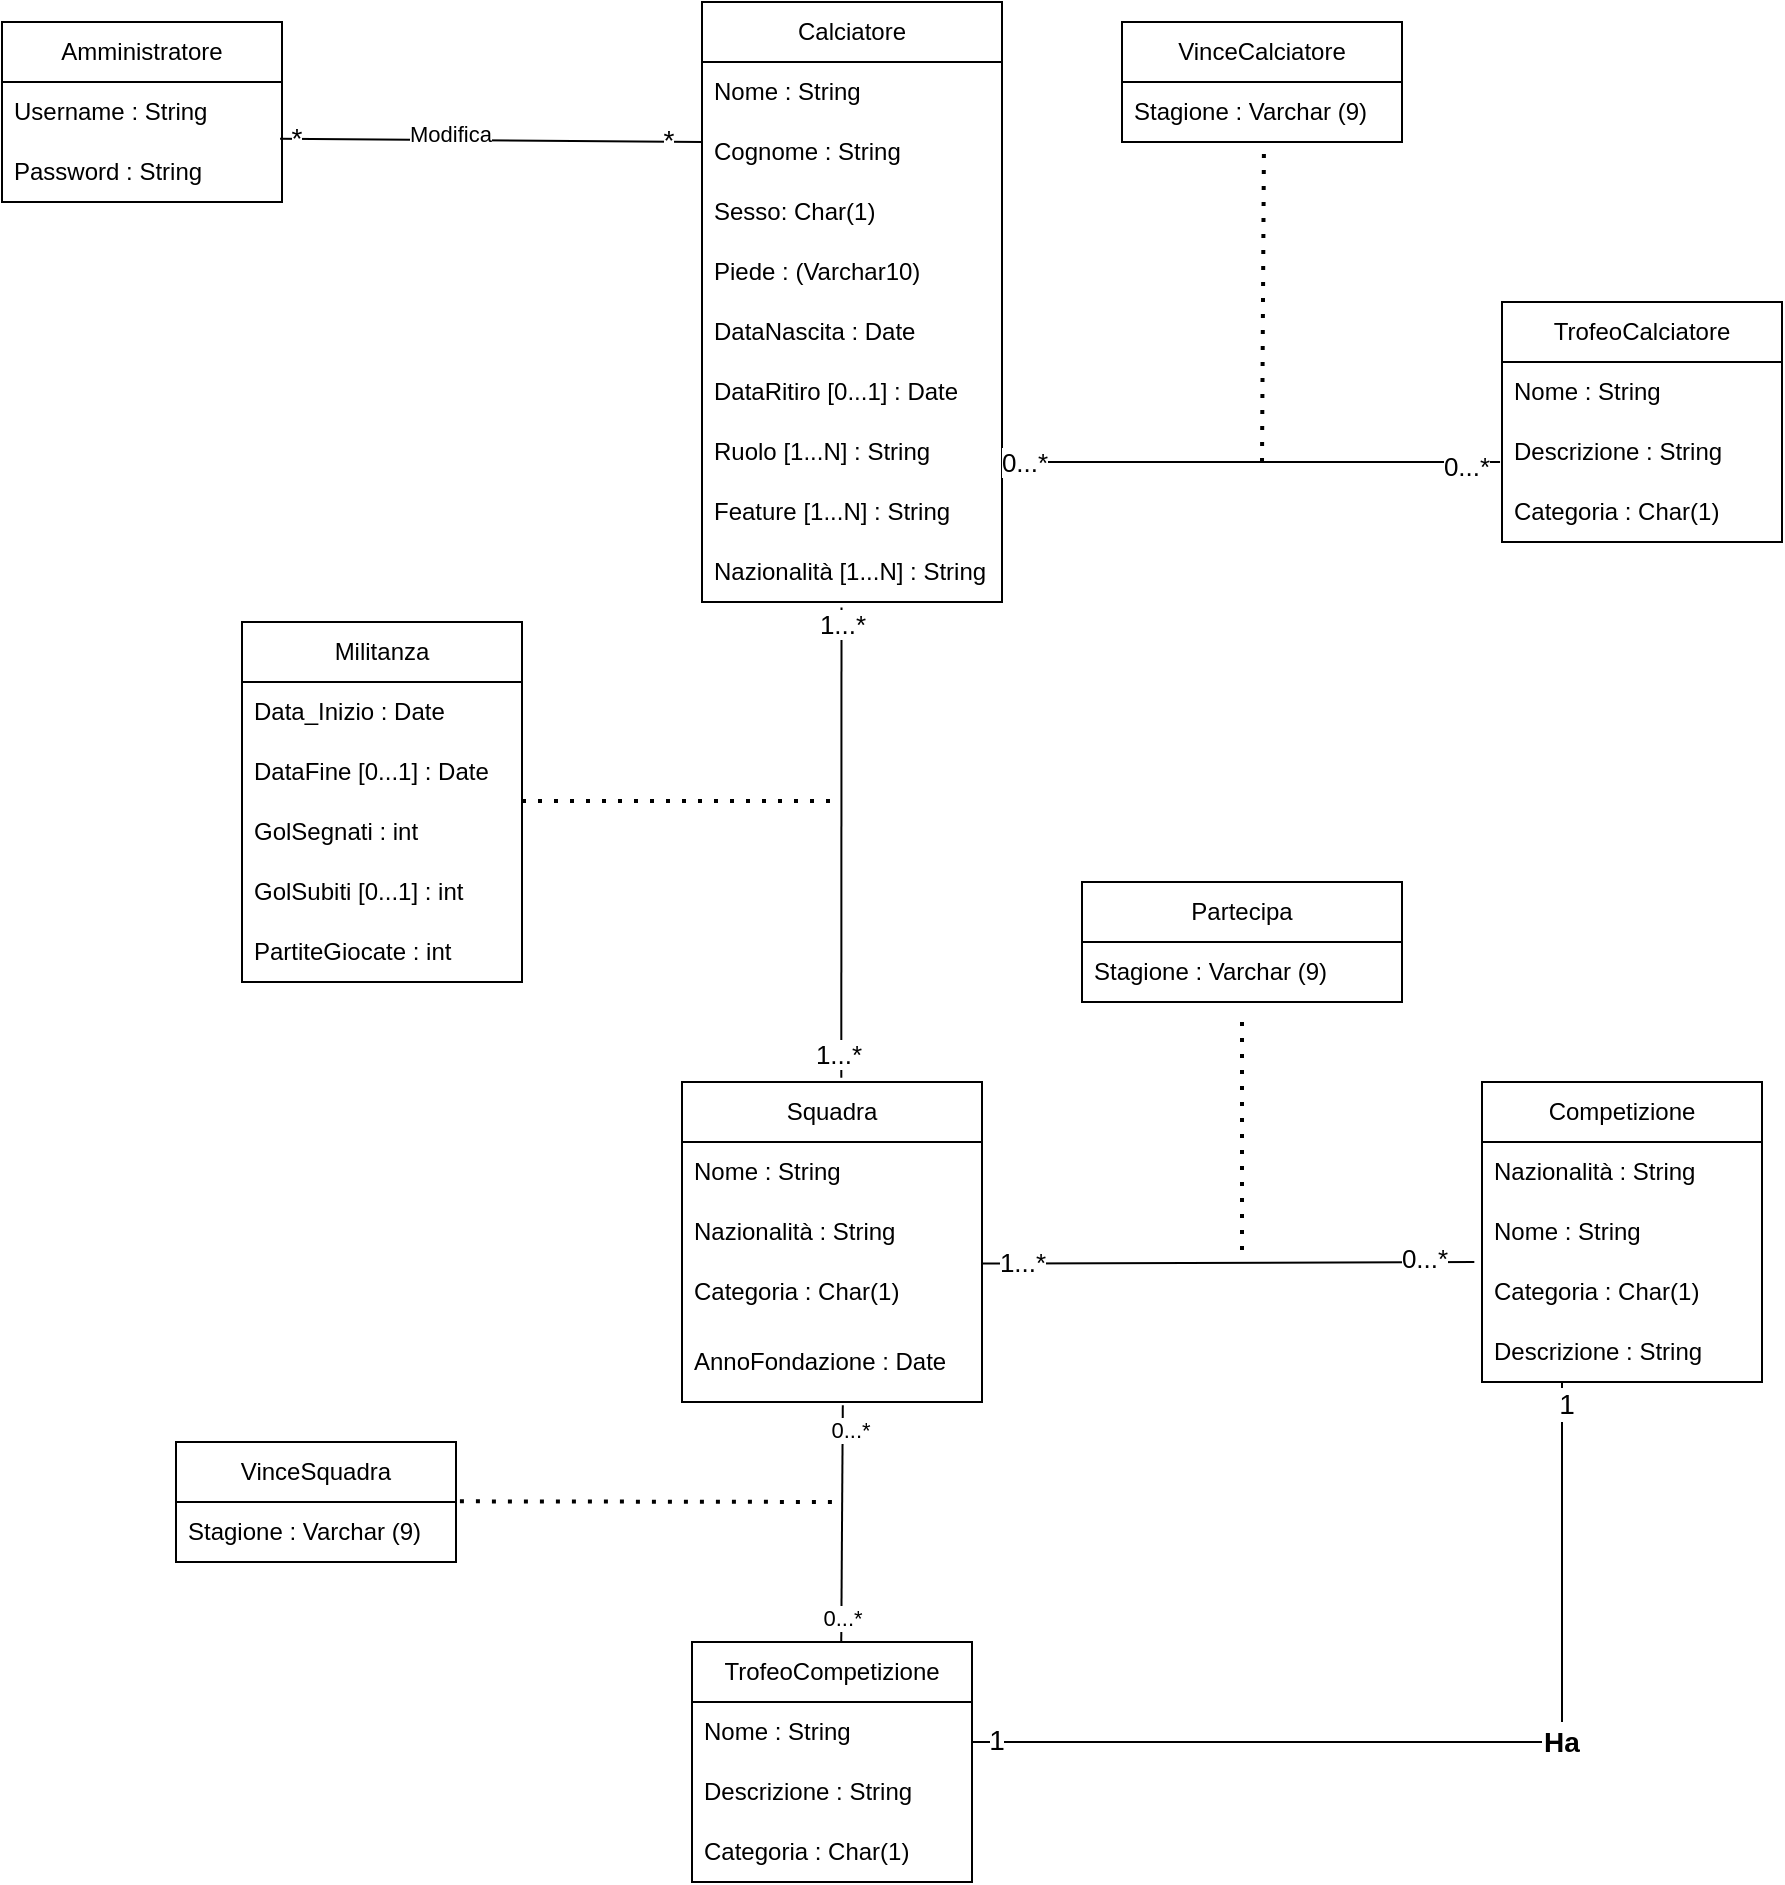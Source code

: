 <mxfile scale="1" border="0" version="23.1.4" type="device">
  <diagram id="C5RBs43oDa-KdzZeNtuy" name="Page-1">
    <mxGraphModel dx="2117" dy="1707" grid="1" gridSize="10" guides="1" tooltips="1" connect="1" arrows="1" fold="1" page="1" pageScale="1" pageWidth="827" pageHeight="1169" math="0" shadow="0">
      <root>
        <mxCell id="WIyWlLk6GJQsqaUBKTNV-0" />
        <mxCell id="WIyWlLk6GJQsqaUBKTNV-1" parent="WIyWlLk6GJQsqaUBKTNV-0" />
        <mxCell id="EM0cH5G3586m-RhXcjUr-0" value="Calciatore" style="swimlane;fontStyle=0;childLayout=stackLayout;horizontal=1;startSize=30;horizontalStack=0;resizeParent=1;resizeParentMax=0;resizeLast=0;collapsible=1;marginBottom=0;whiteSpace=wrap;html=1;" parent="WIyWlLk6GJQsqaUBKTNV-1" vertex="1">
          <mxGeometry x="-150" y="-30" width="150" height="300" as="geometry" />
        </mxCell>
        <mxCell id="M8oh72dw6ffc5ow3yLrb-0" value="Nome : String" style="text;strokeColor=none;fillColor=none;align=left;verticalAlign=middle;spacingLeft=4;spacingRight=4;overflow=hidden;points=[[0,0.5],[1,0.5]];portConstraint=eastwest;rotatable=0;whiteSpace=wrap;html=1;" parent="EM0cH5G3586m-RhXcjUr-0" vertex="1">
          <mxGeometry y="30" width="150" height="30" as="geometry" />
        </mxCell>
        <mxCell id="EM0cH5G3586m-RhXcjUr-2" value="Cognome : String" style="text;strokeColor=none;fillColor=none;align=left;verticalAlign=middle;spacingLeft=4;spacingRight=4;overflow=hidden;points=[[0,0.5],[1,0.5]];portConstraint=eastwest;rotatable=0;whiteSpace=wrap;html=1;" parent="EM0cH5G3586m-RhXcjUr-0" vertex="1">
          <mxGeometry y="60" width="150" height="30" as="geometry" />
        </mxCell>
        <mxCell id="QrVy9QUpBX_6G0lnRJrt-6" value="Sesso: Char(1)" style="text;strokeColor=none;fillColor=none;align=left;verticalAlign=middle;spacingLeft=4;spacingRight=4;overflow=hidden;points=[[0,0.5],[1,0.5]];portConstraint=eastwest;rotatable=0;whiteSpace=wrap;html=1;" parent="EM0cH5G3586m-RhXcjUr-0" vertex="1">
          <mxGeometry y="90" width="150" height="30" as="geometry" />
        </mxCell>
        <mxCell id="EM0cH5G3586m-RhXcjUr-3" value="Piede : (Varchar10)" style="text;strokeColor=none;fillColor=none;align=left;verticalAlign=middle;spacingLeft=4;spacingRight=4;overflow=hidden;points=[[0,0.5],[1,0.5]];portConstraint=eastwest;rotatable=0;whiteSpace=wrap;html=1;" parent="EM0cH5G3586m-RhXcjUr-0" vertex="1">
          <mxGeometry y="120" width="150" height="30" as="geometry" />
        </mxCell>
        <mxCell id="EM0cH5G3586m-RhXcjUr-19" value="DataNascita : Date" style="text;strokeColor=none;fillColor=none;align=left;verticalAlign=middle;spacingLeft=4;spacingRight=4;overflow=hidden;points=[[0,0.5],[1,0.5]];portConstraint=eastwest;rotatable=0;whiteSpace=wrap;html=1;" parent="EM0cH5G3586m-RhXcjUr-0" vertex="1">
          <mxGeometry y="150" width="150" height="30" as="geometry" />
        </mxCell>
        <mxCell id="EM0cH5G3586m-RhXcjUr-68" value="DataRitiro [0...1] : Date" style="text;strokeColor=none;fillColor=none;align=left;verticalAlign=middle;spacingLeft=4;spacingRight=4;overflow=hidden;points=[[0,0.5],[1,0.5]];portConstraint=eastwest;rotatable=0;whiteSpace=wrap;html=1;" parent="EM0cH5G3586m-RhXcjUr-0" vertex="1">
          <mxGeometry y="180" width="150" height="30" as="geometry" />
        </mxCell>
        <mxCell id="EM0cH5G3586m-RhXcjUr-67" value="Ruolo [1...N] : String" style="text;strokeColor=none;fillColor=none;align=left;verticalAlign=middle;spacingLeft=4;spacingRight=4;overflow=hidden;points=[[0,0.5],[1,0.5]];portConstraint=eastwest;rotatable=0;whiteSpace=wrap;html=1;" parent="EM0cH5G3586m-RhXcjUr-0" vertex="1">
          <mxGeometry y="210" width="150" height="30" as="geometry" />
        </mxCell>
        <mxCell id="EM0cH5G3586m-RhXcjUr-69" value="Feature [1...N] : String" style="text;strokeColor=none;fillColor=none;align=left;verticalAlign=middle;spacingLeft=4;spacingRight=4;overflow=hidden;points=[[0,0.5],[1,0.5]];portConstraint=eastwest;rotatable=0;whiteSpace=wrap;html=1;" parent="EM0cH5G3586m-RhXcjUr-0" vertex="1">
          <mxGeometry y="240" width="150" height="30" as="geometry" />
        </mxCell>
        <mxCell id="EM0cH5G3586m-RhXcjUr-70" value="Nazionalità [1...N] : String" style="text;strokeColor=none;fillColor=none;align=left;verticalAlign=middle;spacingLeft=4;spacingRight=4;overflow=hidden;points=[[0,0.5],[1,0.5]];portConstraint=eastwest;rotatable=0;whiteSpace=wrap;html=1;" parent="EM0cH5G3586m-RhXcjUr-0" vertex="1">
          <mxGeometry y="270" width="150" height="30" as="geometry" />
        </mxCell>
        <mxCell id="EM0cH5G3586m-RhXcjUr-4" value="Militanza" style="swimlane;fontStyle=0;childLayout=stackLayout;horizontal=1;startSize=30;horizontalStack=0;resizeParent=1;resizeParentMax=0;resizeLast=0;collapsible=1;marginBottom=0;whiteSpace=wrap;html=1;" parent="WIyWlLk6GJQsqaUBKTNV-1" vertex="1">
          <mxGeometry x="-380" y="280" width="140" height="180" as="geometry" />
        </mxCell>
        <mxCell id="jauZWxo5Ra5YD5kyznOw-0" value="Data_Inizio : Date" style="text;strokeColor=none;fillColor=none;align=left;verticalAlign=middle;spacingLeft=4;spacingRight=4;overflow=hidden;points=[[0,0.5],[1,0.5]];portConstraint=eastwest;rotatable=0;whiteSpace=wrap;html=1;" parent="EM0cH5G3586m-RhXcjUr-4" vertex="1">
          <mxGeometry y="30" width="140" height="30" as="geometry" />
        </mxCell>
        <mxCell id="jauZWxo5Ra5YD5kyznOw-1" value="DataFine [0...1] : Date" style="text;strokeColor=none;fillColor=none;align=left;verticalAlign=middle;spacingLeft=4;spacingRight=4;overflow=hidden;points=[[0,0.5],[1,0.5]];portConstraint=eastwest;rotatable=0;whiteSpace=wrap;html=1;" parent="EM0cH5G3586m-RhXcjUr-4" vertex="1">
          <mxGeometry y="60" width="140" height="30" as="geometry" />
        </mxCell>
        <mxCell id="EM0cH5G3586m-RhXcjUr-5" value="GolSegnati : int" style="text;strokeColor=none;fillColor=none;align=left;verticalAlign=middle;spacingLeft=4;spacingRight=4;overflow=hidden;points=[[0,0.5],[1,0.5]];portConstraint=eastwest;rotatable=0;whiteSpace=wrap;html=1;" parent="EM0cH5G3586m-RhXcjUr-4" vertex="1">
          <mxGeometry y="90" width="140" height="30" as="geometry" />
        </mxCell>
        <mxCell id="EM0cH5G3586m-RhXcjUr-6" value="GolSubiti [0...1] : int" style="text;strokeColor=none;fillColor=none;align=left;verticalAlign=middle;spacingLeft=4;spacingRight=4;overflow=hidden;points=[[0,0.5],[1,0.5]];portConstraint=eastwest;rotatable=0;whiteSpace=wrap;html=1;" parent="EM0cH5G3586m-RhXcjUr-4" vertex="1">
          <mxGeometry y="120" width="140" height="30" as="geometry" />
        </mxCell>
        <mxCell id="EM0cH5G3586m-RhXcjUr-7" value="PartiteGiocate : int" style="text;strokeColor=none;fillColor=none;align=left;verticalAlign=middle;spacingLeft=4;spacingRight=4;overflow=hidden;points=[[0,0.5],[1,0.5]];portConstraint=eastwest;rotatable=0;whiteSpace=wrap;html=1;" parent="EM0cH5G3586m-RhXcjUr-4" vertex="1">
          <mxGeometry y="150" width="140" height="30" as="geometry" />
        </mxCell>
        <mxCell id="EM0cH5G3586m-RhXcjUr-8" value="TrofeoCalciatore" style="swimlane;fontStyle=0;childLayout=stackLayout;horizontal=1;startSize=30;horizontalStack=0;resizeParent=1;resizeParentMax=0;resizeLast=0;collapsible=1;marginBottom=0;whiteSpace=wrap;html=1;" parent="WIyWlLk6GJQsqaUBKTNV-1" vertex="1">
          <mxGeometry x="250" y="120" width="140" height="120" as="geometry" />
        </mxCell>
        <mxCell id="EM0cH5G3586m-RhXcjUr-9" value="Nome : String" style="text;strokeColor=none;fillColor=none;align=left;verticalAlign=middle;spacingLeft=4;spacingRight=4;overflow=hidden;points=[[0,0.5],[1,0.5]];portConstraint=eastwest;rotatable=0;whiteSpace=wrap;html=1;" parent="EM0cH5G3586m-RhXcjUr-8" vertex="1">
          <mxGeometry y="30" width="140" height="30" as="geometry" />
        </mxCell>
        <mxCell id="EM0cH5G3586m-RhXcjUr-10" value="Descrizione : String" style="text;strokeColor=none;fillColor=none;align=left;verticalAlign=middle;spacingLeft=4;spacingRight=4;overflow=hidden;points=[[0,0.5],[1,0.5]];portConstraint=eastwest;rotatable=0;whiteSpace=wrap;html=1;" parent="EM0cH5G3586m-RhXcjUr-8" vertex="1">
          <mxGeometry y="60" width="140" height="30" as="geometry" />
        </mxCell>
        <mxCell id="QrVy9QUpBX_6G0lnRJrt-2" value="Categoria&amp;nbsp;: Char(1)" style="text;strokeColor=none;fillColor=none;align=left;verticalAlign=middle;spacingLeft=4;spacingRight=4;overflow=hidden;points=[[0,0.5],[1,0.5]];portConstraint=eastwest;rotatable=0;whiteSpace=wrap;html=1;" parent="EM0cH5G3586m-RhXcjUr-8" vertex="1">
          <mxGeometry y="90" width="140" height="30" as="geometry" />
        </mxCell>
        <mxCell id="EM0cH5G3586m-RhXcjUr-12" value="VinceCalciatore" style="swimlane;fontStyle=0;childLayout=stackLayout;horizontal=1;startSize=30;horizontalStack=0;resizeParent=1;resizeParentMax=0;resizeLast=0;collapsible=1;marginBottom=0;whiteSpace=wrap;html=1;" parent="WIyWlLk6GJQsqaUBKTNV-1" vertex="1">
          <mxGeometry x="60" y="-20" width="140" height="60" as="geometry">
            <mxRectangle x="60" y="-20" width="70" height="30" as="alternateBounds" />
          </mxGeometry>
        </mxCell>
        <mxCell id="EM0cH5G3586m-RhXcjUr-14" value="Stagione : Varchar (9)" style="text;strokeColor=none;fillColor=none;align=left;verticalAlign=middle;spacingLeft=4;spacingRight=4;overflow=hidden;points=[[0,0.5],[1,0.5]];portConstraint=eastwest;rotatable=0;whiteSpace=wrap;html=1;" parent="EM0cH5G3586m-RhXcjUr-12" vertex="1">
          <mxGeometry y="30" width="140" height="30" as="geometry" />
        </mxCell>
        <mxCell id="EM0cH5G3586m-RhXcjUr-16" value="Competizione" style="swimlane;fontStyle=0;childLayout=stackLayout;horizontal=1;startSize=30;horizontalStack=0;resizeParent=1;resizeParentMax=0;resizeLast=0;collapsible=1;marginBottom=0;whiteSpace=wrap;html=1;" parent="WIyWlLk6GJQsqaUBKTNV-1" vertex="1">
          <mxGeometry x="240" y="510" width="140" height="150" as="geometry" />
        </mxCell>
        <mxCell id="EM0cH5G3586m-RhXcjUr-17" value="Nazionalità : String" style="text;strokeColor=none;fillColor=none;align=left;verticalAlign=middle;spacingLeft=4;spacingRight=4;overflow=hidden;points=[[0,0.5],[1,0.5]];portConstraint=eastwest;rotatable=0;whiteSpace=wrap;html=1;" parent="EM0cH5G3586m-RhXcjUr-16" vertex="1">
          <mxGeometry y="30" width="140" height="30" as="geometry" />
        </mxCell>
        <mxCell id="EM0cH5G3586m-RhXcjUr-18" value="Nome : String" style="text;strokeColor=none;fillColor=none;align=left;verticalAlign=middle;spacingLeft=4;spacingRight=4;overflow=hidden;points=[[0,0.5],[1,0.5]];portConstraint=eastwest;rotatable=0;whiteSpace=wrap;html=1;" parent="EM0cH5G3586m-RhXcjUr-16" vertex="1">
          <mxGeometry y="60" width="140" height="30" as="geometry" />
        </mxCell>
        <mxCell id="QrVy9QUpBX_6G0lnRJrt-4" value="Categoria&amp;nbsp;: Char(1)" style="text;strokeColor=none;fillColor=none;align=left;verticalAlign=middle;spacingLeft=4;spacingRight=4;overflow=hidden;points=[[0,0.5],[1,0.5]];portConstraint=eastwest;rotatable=0;whiteSpace=wrap;html=1;" parent="EM0cH5G3586m-RhXcjUr-16" vertex="1">
          <mxGeometry y="90" width="140" height="30" as="geometry" />
        </mxCell>
        <mxCell id="YJcok-ff-e_Ewu3rKiq4-0" value="Descrizione : String" style="text;strokeColor=none;fillColor=none;align=left;verticalAlign=middle;spacingLeft=4;spacingRight=4;overflow=hidden;points=[[0,0.5],[1,0.5]];portConstraint=eastwest;rotatable=0;whiteSpace=wrap;html=1;" parent="EM0cH5G3586m-RhXcjUr-16" vertex="1">
          <mxGeometry y="120" width="140" height="30" as="geometry" />
        </mxCell>
        <mxCell id="EM0cH5G3586m-RhXcjUr-20" value="Squadra" style="swimlane;fontStyle=0;childLayout=stackLayout;horizontal=1;startSize=30;horizontalStack=0;resizeParent=1;resizeParentMax=0;resizeLast=0;collapsible=1;marginBottom=0;whiteSpace=wrap;html=1;" parent="WIyWlLk6GJQsqaUBKTNV-1" vertex="1">
          <mxGeometry x="-160" y="510" width="150" height="160" as="geometry" />
        </mxCell>
        <mxCell id="EM0cH5G3586m-RhXcjUr-21" value="Nome : String" style="text;strokeColor=none;fillColor=none;align=left;verticalAlign=middle;spacingLeft=4;spacingRight=4;overflow=hidden;points=[[0,0.5],[1,0.5]];portConstraint=eastwest;rotatable=0;whiteSpace=wrap;html=1;" parent="EM0cH5G3586m-RhXcjUr-20" vertex="1">
          <mxGeometry y="30" width="150" height="30" as="geometry" />
        </mxCell>
        <mxCell id="EM0cH5G3586m-RhXcjUr-22" value="Nazionalità : String" style="text;strokeColor=none;fillColor=none;align=left;verticalAlign=middle;spacingLeft=4;spacingRight=4;overflow=hidden;points=[[0,0.5],[1,0.5]];portConstraint=eastwest;rotatable=0;whiteSpace=wrap;html=1;" parent="EM0cH5G3586m-RhXcjUr-20" vertex="1">
          <mxGeometry y="60" width="150" height="30" as="geometry" />
        </mxCell>
        <mxCell id="QrVy9QUpBX_6G0lnRJrt-3" value="Categoria&amp;nbsp;: Char(1)" style="text;strokeColor=none;fillColor=none;align=left;verticalAlign=middle;spacingLeft=4;spacingRight=4;overflow=hidden;points=[[0,0.5],[1,0.5]];portConstraint=eastwest;rotatable=0;whiteSpace=wrap;html=1;" parent="EM0cH5G3586m-RhXcjUr-20" vertex="1">
          <mxGeometry y="90" width="150" height="30" as="geometry" />
        </mxCell>
        <mxCell id="EM0cH5G3586m-RhXcjUr-23" value="AnnoFondazione : Date" style="text;strokeColor=none;fillColor=none;align=left;verticalAlign=middle;spacingLeft=4;spacingRight=4;overflow=hidden;points=[[0,0.5],[1,0.5]];portConstraint=eastwest;rotatable=0;whiteSpace=wrap;html=1;" parent="EM0cH5G3586m-RhXcjUr-20" vertex="1">
          <mxGeometry y="120" width="150" height="40" as="geometry" />
        </mxCell>
        <mxCell id="EM0cH5G3586m-RhXcjUr-28" value="Partecipa" style="swimlane;fontStyle=0;childLayout=stackLayout;horizontal=1;startSize=30;horizontalStack=0;resizeParent=1;resizeParentMax=0;resizeLast=0;collapsible=1;marginBottom=0;whiteSpace=wrap;html=1;" parent="WIyWlLk6GJQsqaUBKTNV-1" vertex="1">
          <mxGeometry x="40" y="410" width="160" height="60" as="geometry" />
        </mxCell>
        <mxCell id="EM0cH5G3586m-RhXcjUr-29" value="Stagione : Varchar (9)" style="text;strokeColor=none;fillColor=none;align=left;verticalAlign=middle;spacingLeft=4;spacingRight=4;overflow=hidden;points=[[0,0.5],[1,0.5]];portConstraint=eastwest;rotatable=0;whiteSpace=wrap;html=1;" parent="EM0cH5G3586m-RhXcjUr-28" vertex="1">
          <mxGeometry y="30" width="160" height="30" as="geometry" />
        </mxCell>
        <mxCell id="EM0cH5G3586m-RhXcjUr-32" value="" style="endArrow=none;html=1;rounded=0;entryX=-0.02;entryY=0.691;entryDx=0;entryDy=0;entryPerimeter=0;exitX=1.007;exitY=0.717;exitDx=0;exitDy=0;exitPerimeter=0;" parent="WIyWlLk6GJQsqaUBKTNV-1" edge="1">
          <mxGeometry width="50" height="50" relative="1" as="geometry">
            <mxPoint x="-10.0" y="600.78" as="sourcePoint" />
            <mxPoint x="236.15" y="600.0" as="targetPoint" />
          </mxGeometry>
        </mxCell>
        <mxCell id="EM0cH5G3586m-RhXcjUr-58" value="1...*" style="edgeLabel;html=1;align=center;verticalAlign=middle;resizable=0;points=[];fontSize=13;" parent="EM0cH5G3586m-RhXcjUr-32" vertex="1" connectable="0">
          <mxGeometry x="-0.842" y="1" relative="1" as="geometry">
            <mxPoint as="offset" />
          </mxGeometry>
        </mxCell>
        <mxCell id="EM0cH5G3586m-RhXcjUr-59" value="0...*" style="edgeLabel;html=1;align=center;verticalAlign=middle;resizable=0;points=[];fontSize=13;" parent="EM0cH5G3586m-RhXcjUr-32" vertex="1" connectable="0">
          <mxGeometry x="0.796" y="2" relative="1" as="geometry">
            <mxPoint as="offset" />
          </mxGeometry>
        </mxCell>
        <mxCell id="EM0cH5G3586m-RhXcjUr-33" value="" style="endArrow=none;html=1;rounded=0;entryX=0.465;entryY=1.093;entryDx=0;entryDy=0;entryPerimeter=0;exitX=0.531;exitY=-0.013;exitDx=0;exitDy=0;exitPerimeter=0;" parent="WIyWlLk6GJQsqaUBKTNV-1" source="EM0cH5G3586m-RhXcjUr-20" target="EM0cH5G3586m-RhXcjUr-70" edge="1">
          <mxGeometry width="50" height="50" relative="1" as="geometry">
            <mxPoint x="-80" y="440" as="sourcePoint" />
            <mxPoint x="-79" y="280" as="targetPoint" />
          </mxGeometry>
        </mxCell>
        <mxCell id="EM0cH5G3586m-RhXcjUr-53" value="1...*" style="edgeLabel;html=1;align=center;verticalAlign=middle;resizable=0;points=[];fontSize=13;" parent="EM0cH5G3586m-RhXcjUr-33" vertex="1" connectable="0">
          <mxGeometry x="0.929" relative="1" as="geometry">
            <mxPoint as="offset" />
          </mxGeometry>
        </mxCell>
        <mxCell id="EM0cH5G3586m-RhXcjUr-54" value="1...*" style="edgeLabel;html=1;align=center;verticalAlign=middle;resizable=0;points=[];fontSize=13;" parent="EM0cH5G3586m-RhXcjUr-33" vertex="1" connectable="0">
          <mxGeometry x="-0.9" y="2" relative="1" as="geometry">
            <mxPoint as="offset" />
          </mxGeometry>
        </mxCell>
        <mxCell id="EM0cH5G3586m-RhXcjUr-39" value="" style="endArrow=none;dashed=1;html=1;dashPattern=1 3;strokeWidth=2;rounded=0;" parent="WIyWlLk6GJQsqaUBKTNV-1" edge="1">
          <mxGeometry width="50" height="50" relative="1" as="geometry">
            <mxPoint x="120" y="480" as="sourcePoint" />
            <mxPoint x="120" y="600" as="targetPoint" />
          </mxGeometry>
        </mxCell>
        <mxCell id="EM0cH5G3586m-RhXcjUr-40" value="" style="endArrow=none;dashed=1;html=1;dashPattern=1 3;strokeWidth=2;rounded=0;" parent="WIyWlLk6GJQsqaUBKTNV-1" edge="1">
          <mxGeometry width="50" height="50" relative="1" as="geometry">
            <mxPoint x="-240" y="369.5" as="sourcePoint" />
            <mxPoint x="-80" y="369.5" as="targetPoint" />
          </mxGeometry>
        </mxCell>
        <mxCell id="EM0cH5G3586m-RhXcjUr-41" value="" style="endArrow=none;html=1;rounded=0;entryX=-0.007;entryY=0.667;entryDx=0;entryDy=0;entryPerimeter=0;" parent="WIyWlLk6GJQsqaUBKTNV-1" target="EM0cH5G3586m-RhXcjUr-10" edge="1">
          <mxGeometry width="50" height="50" relative="1" as="geometry">
            <mxPoint y="200" as="sourcePoint" />
            <mxPoint x="240" y="200" as="targetPoint" />
          </mxGeometry>
        </mxCell>
        <mxCell id="EM0cH5G3586m-RhXcjUr-55" value="0...*" style="edgeLabel;html=1;align=center;verticalAlign=middle;resizable=0;points=[];fontSize=13;" parent="EM0cH5G3586m-RhXcjUr-41" vertex="1" connectable="0">
          <mxGeometry x="-0.912" relative="1" as="geometry">
            <mxPoint as="offset" />
          </mxGeometry>
        </mxCell>
        <mxCell id="EM0cH5G3586m-RhXcjUr-56" value="0...*" style="edgeLabel;html=1;align=center;verticalAlign=middle;resizable=0;points=[];fontSize=13;" parent="EM0cH5G3586m-RhXcjUr-41" vertex="1" connectable="0">
          <mxGeometry x="0.863" y="-2" relative="1" as="geometry">
            <mxPoint as="offset" />
          </mxGeometry>
        </mxCell>
        <mxCell id="EM0cH5G3586m-RhXcjUr-42" value="" style="endArrow=none;dashed=1;html=1;dashPattern=1 3;strokeWidth=2;rounded=0;entryX=0.507;entryY=1.033;entryDx=0;entryDy=0;entryPerimeter=0;" parent="WIyWlLk6GJQsqaUBKTNV-1" edge="1">
          <mxGeometry width="50" height="50" relative="1" as="geometry">
            <mxPoint x="130" y="200" as="sourcePoint" />
            <mxPoint x="130.98" y="40.99" as="targetPoint" />
          </mxGeometry>
        </mxCell>
        <mxCell id="jauZWxo5Ra5YD5kyznOw-2" value="TrofeoCompetizione" style="swimlane;fontStyle=0;childLayout=stackLayout;horizontal=1;startSize=30;horizontalStack=0;resizeParent=1;resizeParentMax=0;resizeLast=0;collapsible=1;marginBottom=0;whiteSpace=wrap;html=1;" parent="WIyWlLk6GJQsqaUBKTNV-1" vertex="1">
          <mxGeometry x="-155" y="790" width="140" height="120" as="geometry" />
        </mxCell>
        <mxCell id="jauZWxo5Ra5YD5kyznOw-3" value="Nome : String" style="text;strokeColor=none;fillColor=none;align=left;verticalAlign=middle;spacingLeft=4;spacingRight=4;overflow=hidden;points=[[0,0.5],[1,0.5]];portConstraint=eastwest;rotatable=0;whiteSpace=wrap;html=1;" parent="jauZWxo5Ra5YD5kyznOw-2" vertex="1">
          <mxGeometry y="30" width="140" height="30" as="geometry" />
        </mxCell>
        <mxCell id="jauZWxo5Ra5YD5kyznOw-5" value="Descrizione : String" style="text;strokeColor=none;fillColor=none;align=left;verticalAlign=middle;spacingLeft=4;spacingRight=4;overflow=hidden;points=[[0,0.5],[1,0.5]];portConstraint=eastwest;rotatable=0;whiteSpace=wrap;html=1;" parent="jauZWxo5Ra5YD5kyznOw-2" vertex="1">
          <mxGeometry y="60" width="140" height="30" as="geometry" />
        </mxCell>
        <mxCell id="QrVy9QUpBX_6G0lnRJrt-5" value="Categoria&amp;nbsp;: Char(1)" style="text;strokeColor=none;fillColor=none;align=left;verticalAlign=middle;spacingLeft=4;spacingRight=4;overflow=hidden;points=[[0,0.5],[1,0.5]];portConstraint=eastwest;rotatable=0;whiteSpace=wrap;html=1;" parent="jauZWxo5Ra5YD5kyznOw-2" vertex="1">
          <mxGeometry y="90" width="140" height="30" as="geometry" />
        </mxCell>
        <mxCell id="jauZWxo5Ra5YD5kyznOw-6" value="VinceSquadra" style="swimlane;fontStyle=0;childLayout=stackLayout;horizontal=1;startSize=30;horizontalStack=0;resizeParent=1;resizeParentMax=0;resizeLast=0;collapsible=1;marginBottom=0;whiteSpace=wrap;html=1;" parent="WIyWlLk6GJQsqaUBKTNV-1" vertex="1">
          <mxGeometry x="-413" y="690" width="140" height="60" as="geometry" />
        </mxCell>
        <mxCell id="jauZWxo5Ra5YD5kyznOw-7" value="Stagione : Varchar (9)" style="text;strokeColor=none;fillColor=none;align=left;verticalAlign=middle;spacingLeft=4;spacingRight=4;overflow=hidden;points=[[0,0.5],[1,0.5]];portConstraint=eastwest;rotatable=0;whiteSpace=wrap;html=1;" parent="jauZWxo5Ra5YD5kyznOw-6" vertex="1">
          <mxGeometry y="30" width="140" height="30" as="geometry" />
        </mxCell>
        <mxCell id="jauZWxo5Ra5YD5kyznOw-10" value="" style="endArrow=none;html=1;rounded=0;entryX=0.533;entryY=0.004;entryDx=0;entryDy=0;exitX=0.536;exitY=1.042;exitDx=0;exitDy=0;exitPerimeter=0;entryPerimeter=0;" parent="WIyWlLk6GJQsqaUBKTNV-1" source="EM0cH5G3586m-RhXcjUr-23" target="jauZWxo5Ra5YD5kyznOw-2" edge="1">
          <mxGeometry width="50" height="50" relative="1" as="geometry">
            <mxPoint x="-170" y="700" as="sourcePoint" />
            <mxPoint x="190" y="700" as="targetPoint" />
          </mxGeometry>
        </mxCell>
        <mxCell id="QrVy9QUpBX_6G0lnRJrt-7" value="0...*" style="edgeLabel;html=1;align=center;verticalAlign=middle;resizable=0;points=[];" parent="jauZWxo5Ra5YD5kyznOw-10" vertex="1" connectable="0">
          <mxGeometry x="-0.796" y="3" relative="1" as="geometry">
            <mxPoint as="offset" />
          </mxGeometry>
        </mxCell>
        <mxCell id="QrVy9QUpBX_6G0lnRJrt-9" value="0...*" style="edgeLabel;html=1;align=center;verticalAlign=middle;resizable=0;points=[];" parent="jauZWxo5Ra5YD5kyznOw-10" vertex="1" connectable="0">
          <mxGeometry x="0.797" relative="1" as="geometry">
            <mxPoint as="offset" />
          </mxGeometry>
        </mxCell>
        <mxCell id="jauZWxo5Ra5YD5kyznOw-11" value="" style="endArrow=none;dashed=1;html=1;dashPattern=1 3;strokeWidth=2;rounded=0;exitX=1.014;exitY=-0.011;exitDx=0;exitDy=0;exitPerimeter=0;" parent="WIyWlLk6GJQsqaUBKTNV-1" source="jauZWxo5Ra5YD5kyznOw-7" edge="1">
          <mxGeometry width="50" height="50" relative="1" as="geometry">
            <mxPoint x="-340" y="720" as="sourcePoint" />
            <mxPoint x="-80" y="720" as="targetPoint" />
          </mxGeometry>
        </mxCell>
        <mxCell id="jauZWxo5Ra5YD5kyznOw-12" value="" style="endArrow=none;html=1;rounded=0;" parent="WIyWlLk6GJQsqaUBKTNV-1" edge="1">
          <mxGeometry width="50" height="50" relative="1" as="geometry">
            <mxPoint x="-15" y="840" as="sourcePoint" />
            <mxPoint x="270" y="840" as="targetPoint" />
          </mxGeometry>
        </mxCell>
        <mxCell id="jauZWxo5Ra5YD5kyznOw-19" value="&lt;font style=&quot;font-size: 14px;&quot;&gt;1&lt;/font&gt;" style="edgeLabel;html=1;align=center;verticalAlign=middle;resizable=0;points=[];" parent="jauZWxo5Ra5YD5kyznOw-12" vertex="1" connectable="0">
          <mxGeometry x="-0.916" y="1" relative="1" as="geometry">
            <mxPoint as="offset" />
          </mxGeometry>
        </mxCell>
        <mxCell id="jauZWxo5Ra5YD5kyznOw-15" value="" style="endArrow=none;html=1;rounded=0;" parent="WIyWlLk6GJQsqaUBKTNV-1" edge="1">
          <mxGeometry width="50" height="50" relative="1" as="geometry">
            <mxPoint x="280" y="830" as="sourcePoint" />
            <mxPoint x="280" y="660" as="targetPoint" />
          </mxGeometry>
        </mxCell>
        <mxCell id="jauZWxo5Ra5YD5kyznOw-20" value="&lt;font style=&quot;font-size: 14px;&quot;&gt;1&lt;/font&gt;" style="edgeLabel;html=1;align=center;verticalAlign=middle;resizable=0;points=[];" parent="jauZWxo5Ra5YD5kyznOw-15" vertex="1" connectable="0">
          <mxGeometry x="0.878" y="-2" relative="1" as="geometry">
            <mxPoint as="offset" />
          </mxGeometry>
        </mxCell>
        <mxCell id="jauZWxo5Ra5YD5kyznOw-18" value="&lt;font style=&quot;font-size: 14px;&quot;&gt;&lt;b&gt;Ha&lt;/b&gt;&lt;/font&gt;" style="text;html=1;strokeColor=none;fillColor=none;align=center;verticalAlign=middle;whiteSpace=wrap;rounded=0;" parent="WIyWlLk6GJQsqaUBKTNV-1" vertex="1">
          <mxGeometry x="250" y="830" width="60" height="20" as="geometry" />
        </mxCell>
        <mxCell id="c5qDIyObL0G9ICu5JpgE-0" value="Amministratore" style="swimlane;fontStyle=0;childLayout=stackLayout;horizontal=1;startSize=30;horizontalStack=0;resizeParent=1;resizeParentMax=0;resizeLast=0;collapsible=1;marginBottom=0;whiteSpace=wrap;html=1;" parent="WIyWlLk6GJQsqaUBKTNV-1" vertex="1">
          <mxGeometry x="-500" y="-20" width="140" height="90" as="geometry" />
        </mxCell>
        <mxCell id="c5qDIyObL0G9ICu5JpgE-1" value="Username : String" style="text;strokeColor=none;fillColor=none;align=left;verticalAlign=middle;spacingLeft=4;spacingRight=4;overflow=hidden;points=[[0,0.5],[1,0.5]];portConstraint=eastwest;rotatable=0;whiteSpace=wrap;html=1;" parent="c5qDIyObL0G9ICu5JpgE-0" vertex="1">
          <mxGeometry y="30" width="140" height="30" as="geometry" />
        </mxCell>
        <mxCell id="c5qDIyObL0G9ICu5JpgE-2" value="Password : String" style="text;strokeColor=none;fillColor=none;align=left;verticalAlign=middle;spacingLeft=4;spacingRight=4;overflow=hidden;points=[[0,0.5],[1,0.5]];portConstraint=eastwest;rotatable=0;whiteSpace=wrap;html=1;" parent="c5qDIyObL0G9ICu5JpgE-0" vertex="1">
          <mxGeometry y="60" width="140" height="30" as="geometry" />
        </mxCell>
        <mxCell id="c5qDIyObL0G9ICu5JpgE-3" value="" style="endArrow=none;html=1;rounded=0;exitX=0.993;exitY=0.947;exitDx=0;exitDy=0;exitPerimeter=0;" parent="WIyWlLk6GJQsqaUBKTNV-1" source="c5qDIyObL0G9ICu5JpgE-1" edge="1">
          <mxGeometry width="50" height="50" relative="1" as="geometry">
            <mxPoint x="10" y="210" as="sourcePoint" />
            <mxPoint x="-150" y="40" as="targetPoint" />
          </mxGeometry>
        </mxCell>
        <mxCell id="c5qDIyObL0G9ICu5JpgE-6" value="Modifica" style="edgeLabel;html=1;align=center;verticalAlign=middle;resizable=0;points=[];" parent="c5qDIyObL0G9ICu5JpgE-3" vertex="1" connectable="0">
          <mxGeometry x="-0.198" y="3" relative="1" as="geometry">
            <mxPoint as="offset" />
          </mxGeometry>
        </mxCell>
        <mxCell id="c5qDIyObL0G9ICu5JpgE-7" value="&lt;font style=&quot;font-size: 14px;&quot;&gt;*&lt;/font&gt;" style="edgeLabel;html=1;align=center;verticalAlign=middle;resizable=0;points=[];" parent="c5qDIyObL0G9ICu5JpgE-3" vertex="1" connectable="0">
          <mxGeometry x="-0.93" y="1" relative="1" as="geometry">
            <mxPoint as="offset" />
          </mxGeometry>
        </mxCell>
        <mxCell id="c5qDIyObL0G9ICu5JpgE-9" value="&lt;font style=&quot;font-size: 14px;&quot;&gt;*&lt;/font&gt;" style="edgeLabel;html=1;align=center;verticalAlign=middle;resizable=0;points=[];" parent="c5qDIyObL0G9ICu5JpgE-3" vertex="1" connectable="0">
          <mxGeometry x="0.838" y="1" relative="1" as="geometry">
            <mxPoint as="offset" />
          </mxGeometry>
        </mxCell>
      </root>
    </mxGraphModel>
  </diagram>
</mxfile>
